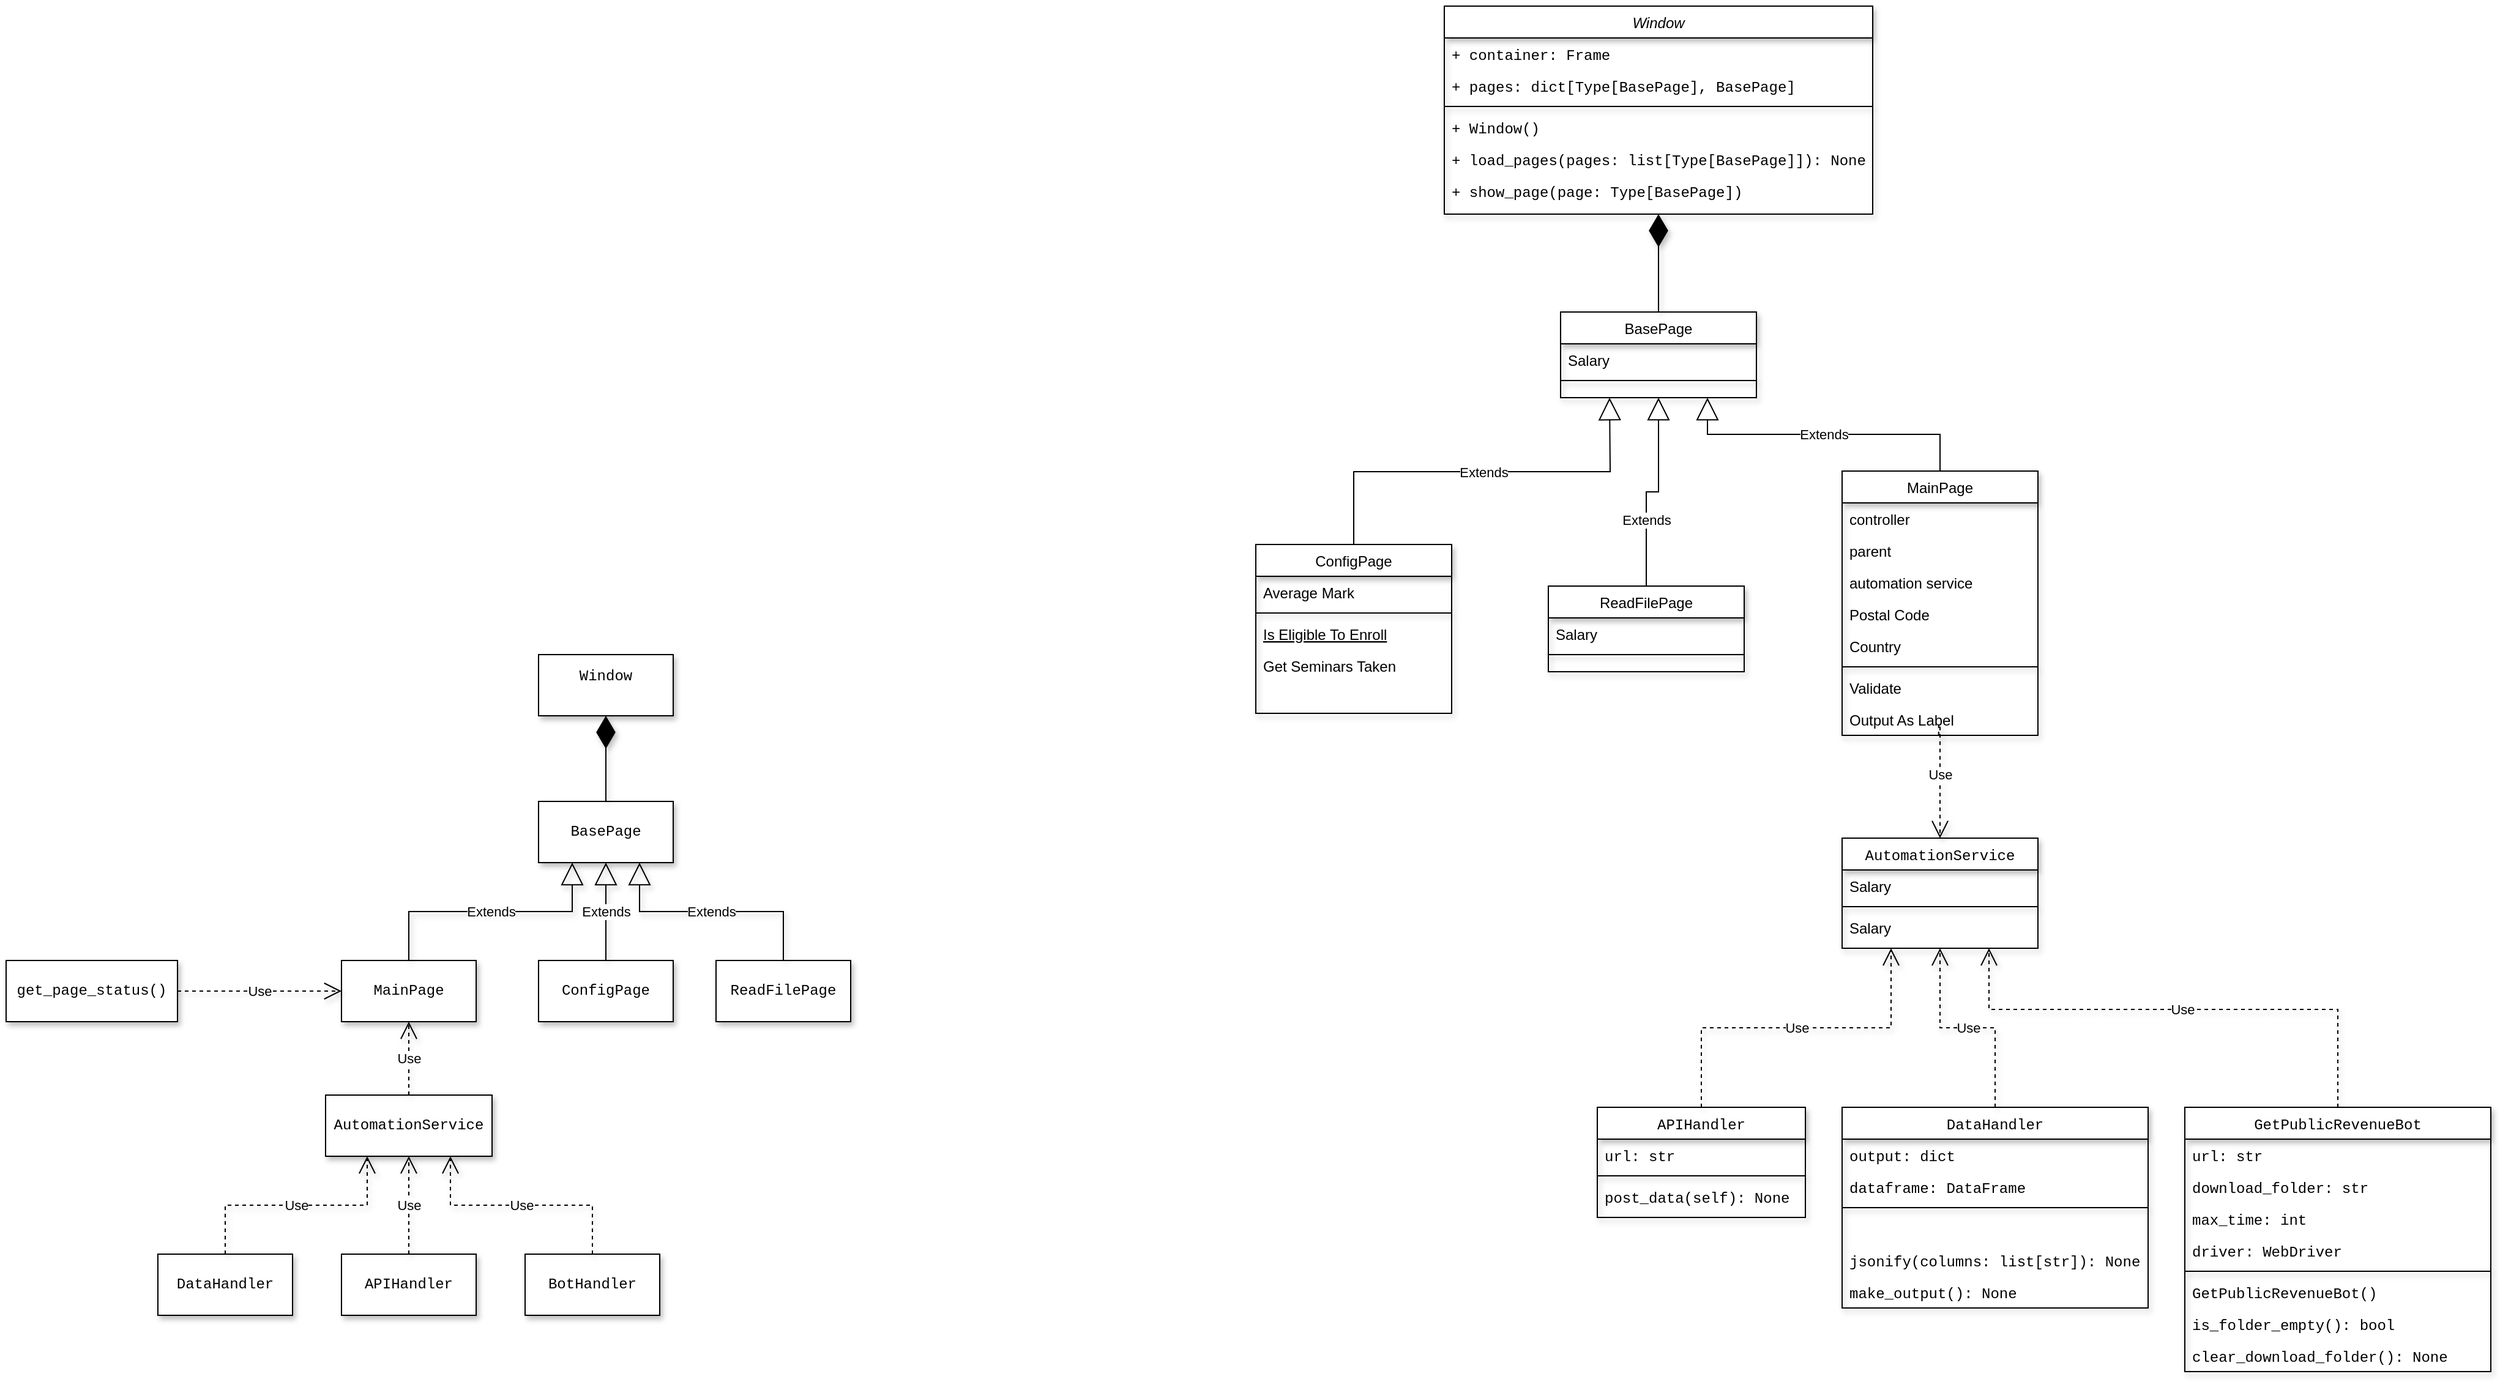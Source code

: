 <mxfile version="24.7.16">
  <diagram id="C5RBs43oDa-KdzZeNtuy" name="Page-1">
    <mxGraphModel dx="1433" dy="785" grid="1" gridSize="10" guides="1" tooltips="1" connect="1" arrows="1" fold="1" page="1" pageScale="1" pageWidth="827" pageHeight="1169" math="0" shadow="0">
      <root>
        <mxCell id="WIyWlLk6GJQsqaUBKTNV-0" />
        <mxCell id="WIyWlLk6GJQsqaUBKTNV-1" parent="WIyWlLk6GJQsqaUBKTNV-0" />
        <mxCell id="zkfFHV4jXpPFQw0GAbJ--0" value="Window" style="swimlane;fontStyle=2;align=center;verticalAlign=top;childLayout=stackLayout;horizontal=1;startSize=26;horizontalStack=0;resizeParent=1;resizeLast=0;collapsible=1;marginBottom=0;rounded=0;shadow=1;strokeWidth=1;" parent="WIyWlLk6GJQsqaUBKTNV-1" vertex="1">
          <mxGeometry x="1235" y="410" width="350" height="170" as="geometry">
            <mxRectangle x="230" y="140" width="160" height="26" as="alternateBounds" />
          </mxGeometry>
        </mxCell>
        <mxCell id="zkfFHV4jXpPFQw0GAbJ--1" value="+ container: Frame" style="text;align=left;verticalAlign=top;spacingLeft=4;spacingRight=4;overflow=hidden;rotatable=0;points=[[0,0.5],[1,0.5]];portConstraint=eastwest;fontFamily=Courier New;shadow=1;" parent="zkfFHV4jXpPFQw0GAbJ--0" vertex="1">
          <mxGeometry y="26" width="350" height="26" as="geometry" />
        </mxCell>
        <mxCell id="g-zU0oQT_0GEfk-_0RB5-38" value="+ pages: dict[Type[BasePage], BasePage]" style="text;align=left;verticalAlign=top;spacingLeft=4;spacingRight=4;overflow=hidden;rotatable=0;points=[[0,0.5],[1,0.5]];portConstraint=eastwest;fontFamily=Courier New;shadow=1;" parent="zkfFHV4jXpPFQw0GAbJ--0" vertex="1">
          <mxGeometry y="52" width="350" height="26" as="geometry" />
        </mxCell>
        <mxCell id="zkfFHV4jXpPFQw0GAbJ--4" value="" style="line;html=1;strokeWidth=1;align=left;verticalAlign=middle;spacingTop=-1;spacingLeft=3;spacingRight=3;rotatable=0;labelPosition=right;points=[];portConstraint=eastwest;shadow=1;" parent="zkfFHV4jXpPFQw0GAbJ--0" vertex="1">
          <mxGeometry y="78" width="350" height="8" as="geometry" />
        </mxCell>
        <mxCell id="zkfFHV4jXpPFQw0GAbJ--5" value="+ Window()" style="text;align=left;verticalAlign=top;spacingLeft=4;spacingRight=4;overflow=hidden;rotatable=0;points=[[0,0.5],[1,0.5]];portConstraint=eastwest;fontFamily=Courier New;shadow=1;" parent="zkfFHV4jXpPFQw0GAbJ--0" vertex="1">
          <mxGeometry y="86" width="350" height="26" as="geometry" />
        </mxCell>
        <mxCell id="QHscMvE9-RnjpSWjxgZC-1" value="+ load_pages(pages: list[Type[BasePage]]): None" style="text;align=left;verticalAlign=top;spacingLeft=4;spacingRight=4;overflow=hidden;rotatable=0;points=[[0,0.5],[1,0.5]];portConstraint=eastwest;fontFamily=Courier New;shadow=1;" parent="zkfFHV4jXpPFQw0GAbJ--0" vertex="1">
          <mxGeometry y="112" width="350" height="26" as="geometry" />
        </mxCell>
        <mxCell id="QHscMvE9-RnjpSWjxgZC-0" value="+ show_page(page: Type[BasePage])" style="text;align=left;verticalAlign=top;spacingLeft=4;spacingRight=4;overflow=hidden;rotatable=0;points=[[0,0.5],[1,0.5]];portConstraint=eastwest;fontFamily=Courier New;shadow=1;" parent="zkfFHV4jXpPFQw0GAbJ--0" vertex="1">
          <mxGeometry y="138" width="350" height="26" as="geometry" />
        </mxCell>
        <mxCell id="zkfFHV4jXpPFQw0GAbJ--6" value="ConfigPage" style="swimlane;fontStyle=0;align=center;verticalAlign=top;childLayout=stackLayout;horizontal=1;startSize=26;horizontalStack=0;resizeParent=1;resizeLast=0;collapsible=1;marginBottom=0;rounded=0;shadow=1;strokeWidth=1;" parent="WIyWlLk6GJQsqaUBKTNV-1" vertex="1">
          <mxGeometry x="1081" y="850" width="160" height="138" as="geometry">
            <mxRectangle x="130" y="380" width="160" height="26" as="alternateBounds" />
          </mxGeometry>
        </mxCell>
        <mxCell id="zkfFHV4jXpPFQw0GAbJ--8" value="Average Mark" style="text;align=left;verticalAlign=top;spacingLeft=4;spacingRight=4;overflow=hidden;rotatable=0;points=[[0,0.5],[1,0.5]];portConstraint=eastwest;rounded=0;shadow=1;html=0;" parent="zkfFHV4jXpPFQw0GAbJ--6" vertex="1">
          <mxGeometry y="26" width="160" height="26" as="geometry" />
        </mxCell>
        <mxCell id="zkfFHV4jXpPFQw0GAbJ--9" value="" style="line;html=1;strokeWidth=1;align=left;verticalAlign=middle;spacingTop=-1;spacingLeft=3;spacingRight=3;rotatable=0;labelPosition=right;points=[];portConstraint=eastwest;shadow=1;" parent="zkfFHV4jXpPFQw0GAbJ--6" vertex="1">
          <mxGeometry y="52" width="160" height="8" as="geometry" />
        </mxCell>
        <mxCell id="zkfFHV4jXpPFQw0GAbJ--10" value="Is Eligible To Enroll" style="text;align=left;verticalAlign=top;spacingLeft=4;spacingRight=4;overflow=hidden;rotatable=0;points=[[0,0.5],[1,0.5]];portConstraint=eastwest;fontStyle=4;shadow=1;" parent="zkfFHV4jXpPFQw0GAbJ--6" vertex="1">
          <mxGeometry y="60" width="160" height="26" as="geometry" />
        </mxCell>
        <mxCell id="zkfFHV4jXpPFQw0GAbJ--11" value="Get Seminars Taken" style="text;align=left;verticalAlign=top;spacingLeft=4;spacingRight=4;overflow=hidden;rotatable=0;points=[[0,0.5],[1,0.5]];portConstraint=eastwest;shadow=1;" parent="zkfFHV4jXpPFQw0GAbJ--6" vertex="1">
          <mxGeometry y="86" width="160" height="26" as="geometry" />
        </mxCell>
        <mxCell id="zkfFHV4jXpPFQw0GAbJ--13" value="ReadFilePage" style="swimlane;fontStyle=0;align=center;verticalAlign=top;childLayout=stackLayout;horizontal=1;startSize=26;horizontalStack=0;resizeParent=1;resizeLast=0;collapsible=1;marginBottom=0;rounded=0;shadow=1;strokeWidth=1;" parent="WIyWlLk6GJQsqaUBKTNV-1" vertex="1">
          <mxGeometry x="1320" y="884" width="160" height="70" as="geometry">
            <mxRectangle x="340" y="380" width="170" height="26" as="alternateBounds" />
          </mxGeometry>
        </mxCell>
        <mxCell id="zkfFHV4jXpPFQw0GAbJ--14" value="Salary" style="text;align=left;verticalAlign=top;spacingLeft=4;spacingRight=4;overflow=hidden;rotatable=0;points=[[0,0.5],[1,0.5]];portConstraint=eastwest;shadow=1;" parent="zkfFHV4jXpPFQw0GAbJ--13" vertex="1">
          <mxGeometry y="26" width="160" height="26" as="geometry" />
        </mxCell>
        <mxCell id="zkfFHV4jXpPFQw0GAbJ--15" value="" style="line;html=1;strokeWidth=1;align=left;verticalAlign=middle;spacingTop=-1;spacingLeft=3;spacingRight=3;rotatable=0;labelPosition=right;points=[];portConstraint=eastwest;shadow=1;" parent="zkfFHV4jXpPFQw0GAbJ--13" vertex="1">
          <mxGeometry y="52" width="160" height="8" as="geometry" />
        </mxCell>
        <mxCell id="zkfFHV4jXpPFQw0GAbJ--17" value="MainPage" style="swimlane;fontStyle=0;align=center;verticalAlign=top;childLayout=stackLayout;horizontal=1;startSize=26;horizontalStack=0;resizeParent=1;resizeLast=0;collapsible=1;marginBottom=0;rounded=0;shadow=1;strokeWidth=1;" parent="WIyWlLk6GJQsqaUBKTNV-1" vertex="1">
          <mxGeometry x="1560" y="790" width="160" height="216" as="geometry">
            <mxRectangle x="550" y="140" width="160" height="26" as="alternateBounds" />
          </mxGeometry>
        </mxCell>
        <mxCell id="zkfFHV4jXpPFQw0GAbJ--18" value="controller" style="text;align=left;verticalAlign=top;spacingLeft=4;spacingRight=4;overflow=hidden;rotatable=0;points=[[0,0.5],[1,0.5]];portConstraint=eastwest;shadow=1;" parent="zkfFHV4jXpPFQw0GAbJ--17" vertex="1">
          <mxGeometry y="26" width="160" height="26" as="geometry" />
        </mxCell>
        <mxCell id="zkfFHV4jXpPFQw0GAbJ--19" value="parent" style="text;align=left;verticalAlign=top;spacingLeft=4;spacingRight=4;overflow=hidden;rotatable=0;points=[[0,0.5],[1,0.5]];portConstraint=eastwest;rounded=0;shadow=1;html=0;" parent="zkfFHV4jXpPFQw0GAbJ--17" vertex="1">
          <mxGeometry y="52" width="160" height="26" as="geometry" />
        </mxCell>
        <mxCell id="zkfFHV4jXpPFQw0GAbJ--20" value="automation service" style="text;align=left;verticalAlign=top;spacingLeft=4;spacingRight=4;overflow=hidden;rotatable=0;points=[[0,0.5],[1,0.5]];portConstraint=eastwest;rounded=0;shadow=1;html=0;" parent="zkfFHV4jXpPFQw0GAbJ--17" vertex="1">
          <mxGeometry y="78" width="160" height="26" as="geometry" />
        </mxCell>
        <mxCell id="zkfFHV4jXpPFQw0GAbJ--21" value="Postal Code" style="text;align=left;verticalAlign=top;spacingLeft=4;spacingRight=4;overflow=hidden;rotatable=0;points=[[0,0.5],[1,0.5]];portConstraint=eastwest;rounded=0;shadow=1;html=0;" parent="zkfFHV4jXpPFQw0GAbJ--17" vertex="1">
          <mxGeometry y="104" width="160" height="26" as="geometry" />
        </mxCell>
        <mxCell id="zkfFHV4jXpPFQw0GAbJ--22" value="Country" style="text;align=left;verticalAlign=top;spacingLeft=4;spacingRight=4;overflow=hidden;rotatable=0;points=[[0,0.5],[1,0.5]];portConstraint=eastwest;rounded=0;shadow=1;html=0;" parent="zkfFHV4jXpPFQw0GAbJ--17" vertex="1">
          <mxGeometry y="130" width="160" height="26" as="geometry" />
        </mxCell>
        <mxCell id="zkfFHV4jXpPFQw0GAbJ--23" value="" style="line;html=1;strokeWidth=1;align=left;verticalAlign=middle;spacingTop=-1;spacingLeft=3;spacingRight=3;rotatable=0;labelPosition=right;points=[];portConstraint=eastwest;shadow=1;" parent="zkfFHV4jXpPFQw0GAbJ--17" vertex="1">
          <mxGeometry y="156" width="160" height="8" as="geometry" />
        </mxCell>
        <mxCell id="zkfFHV4jXpPFQw0GAbJ--24" value="Validate" style="text;align=left;verticalAlign=top;spacingLeft=4;spacingRight=4;overflow=hidden;rotatable=0;points=[[0,0.5],[1,0.5]];portConstraint=eastwest;shadow=1;" parent="zkfFHV4jXpPFQw0GAbJ--17" vertex="1">
          <mxGeometry y="164" width="160" height="26" as="geometry" />
        </mxCell>
        <mxCell id="zkfFHV4jXpPFQw0GAbJ--25" value="Output As Label" style="text;align=left;verticalAlign=top;spacingLeft=4;spacingRight=4;overflow=hidden;rotatable=0;points=[[0,0.5],[1,0.5]];portConstraint=eastwest;shadow=1;" parent="zkfFHV4jXpPFQw0GAbJ--17" vertex="1">
          <mxGeometry y="190" width="160" height="26" as="geometry" />
        </mxCell>
        <mxCell id="QHscMvE9-RnjpSWjxgZC-2" value="AutomationService" style="swimlane;fontStyle=0;align=center;verticalAlign=top;childLayout=stackLayout;horizontal=1;startSize=26;horizontalStack=0;resizeParent=1;resizeLast=0;collapsible=1;marginBottom=0;rounded=0;shadow=1;strokeWidth=1;fontFamily=Courier New;" parent="WIyWlLk6GJQsqaUBKTNV-1" vertex="1">
          <mxGeometry x="1560" y="1090" width="160" height="90" as="geometry">
            <mxRectangle x="340" y="380" width="170" height="26" as="alternateBounds" />
          </mxGeometry>
        </mxCell>
        <mxCell id="QHscMvE9-RnjpSWjxgZC-3" value="Salary" style="text;align=left;verticalAlign=top;spacingLeft=4;spacingRight=4;overflow=hidden;rotatable=0;points=[[0,0.5],[1,0.5]];portConstraint=eastwest;shadow=1;" parent="QHscMvE9-RnjpSWjxgZC-2" vertex="1">
          <mxGeometry y="26" width="160" height="26" as="geometry" />
        </mxCell>
        <mxCell id="QHscMvE9-RnjpSWjxgZC-4" value="" style="line;html=1;strokeWidth=1;align=left;verticalAlign=middle;spacingTop=-1;spacingLeft=3;spacingRight=3;rotatable=0;labelPosition=right;points=[];portConstraint=eastwest;shadow=1;" parent="QHscMvE9-RnjpSWjxgZC-2" vertex="1">
          <mxGeometry y="52" width="160" height="8" as="geometry" />
        </mxCell>
        <mxCell id="g-zU0oQT_0GEfk-_0RB5-23" value="Salary" style="text;align=left;verticalAlign=top;spacingLeft=4;spacingRight=4;overflow=hidden;rotatable=0;points=[[0,0.5],[1,0.5]];portConstraint=eastwest;shadow=1;" parent="QHscMvE9-RnjpSWjxgZC-2" vertex="1">
          <mxGeometry y="60" width="160" height="26" as="geometry" />
        </mxCell>
        <mxCell id="QHscMvE9-RnjpSWjxgZC-6" value="DataHandler" style="swimlane;fontStyle=0;align=center;verticalAlign=top;childLayout=stackLayout;horizontal=1;startSize=26;horizontalStack=0;resizeParent=1;resizeLast=0;collapsible=1;marginBottom=0;rounded=0;shadow=1;strokeWidth=1;fontFamily=Courier New;" parent="WIyWlLk6GJQsqaUBKTNV-1" vertex="1">
          <mxGeometry x="1560" y="1310" width="250" height="164" as="geometry">
            <mxRectangle x="550" y="140" width="160" height="26" as="alternateBounds" />
          </mxGeometry>
        </mxCell>
        <mxCell id="QHscMvE9-RnjpSWjxgZC-7" value="output: dict" style="text;align=left;verticalAlign=top;spacingLeft=4;spacingRight=4;overflow=hidden;rotatable=0;points=[[0,0.5],[1,0.5]];portConstraint=eastwest;fontFamily=Courier New;shadow=1;" parent="QHscMvE9-RnjpSWjxgZC-6" vertex="1">
          <mxGeometry y="26" width="250" height="26" as="geometry" />
        </mxCell>
        <mxCell id="QHscMvE9-RnjpSWjxgZC-8" value="dataframe: DataFrame" style="text;align=left;verticalAlign=top;spacingLeft=4;spacingRight=4;overflow=hidden;rotatable=0;points=[[0,0.5],[1,0.5]];portConstraint=eastwest;rounded=0;shadow=1;html=0;fontFamily=Courier New;" parent="QHscMvE9-RnjpSWjxgZC-6" vertex="1">
          <mxGeometry y="52" width="250" height="26" as="geometry" />
        </mxCell>
        <mxCell id="QHscMvE9-RnjpSWjxgZC-12" value="" style="line;html=1;strokeWidth=1;align=left;verticalAlign=middle;spacingTop=-1;spacingLeft=3;spacingRight=3;rotatable=0;labelPosition=right;points=[];portConstraint=eastwest;shadow=1;" parent="QHscMvE9-RnjpSWjxgZC-6" vertex="1">
          <mxGeometry y="78" width="250" height="8" as="geometry" />
        </mxCell>
        <mxCell id="g-zU0oQT_0GEfk-_0RB5-37" style="text;align=left;verticalAlign=top;spacingLeft=4;spacingRight=4;overflow=hidden;rotatable=0;points=[[0,0.5],[1,0.5]];portConstraint=eastwest;fontFamily=Courier New;shadow=1;" parent="QHscMvE9-RnjpSWjxgZC-6" vertex="1">
          <mxGeometry y="86" width="250" height="26" as="geometry" />
        </mxCell>
        <mxCell id="QHscMvE9-RnjpSWjxgZC-13" value="jsonify(columns: list[str]): None" style="text;align=left;verticalAlign=top;spacingLeft=4;spacingRight=4;overflow=hidden;rotatable=0;points=[[0,0.5],[1,0.5]];portConstraint=eastwest;fontFamily=Courier New;shadow=1;" parent="QHscMvE9-RnjpSWjxgZC-6" vertex="1">
          <mxGeometry y="112" width="250" height="26" as="geometry" />
        </mxCell>
        <mxCell id="QHscMvE9-RnjpSWjxgZC-14" value="make_output(): None" style="text;align=left;verticalAlign=top;spacingLeft=4;spacingRight=4;overflow=hidden;rotatable=0;points=[[0,0.5],[1,0.5]];portConstraint=eastwest;fontFamily=Courier New;shadow=1;" parent="QHscMvE9-RnjpSWjxgZC-6" vertex="1">
          <mxGeometry y="138" width="250" height="26" as="geometry" />
        </mxCell>
        <mxCell id="QHscMvE9-RnjpSWjxgZC-15" value="APIHandler" style="swimlane;fontStyle=0;align=center;verticalAlign=top;childLayout=stackLayout;horizontal=1;startSize=26;horizontalStack=0;resizeParent=1;resizeLast=0;collapsible=1;marginBottom=0;rounded=0;shadow=1;strokeWidth=1;fontFamily=Courier New;" parent="WIyWlLk6GJQsqaUBKTNV-1" vertex="1">
          <mxGeometry x="1360" y="1310" width="170" height="90" as="geometry">
            <mxRectangle x="550" y="140" width="160" height="26" as="alternateBounds" />
          </mxGeometry>
        </mxCell>
        <mxCell id="QHscMvE9-RnjpSWjxgZC-16" value="url: str    " style="text;align=left;verticalAlign=top;spacingLeft=4;spacingRight=4;overflow=hidden;rotatable=0;points=[[0,0.5],[1,0.5]];portConstraint=eastwest;fontFamily=Courier New;shadow=1;" parent="QHscMvE9-RnjpSWjxgZC-15" vertex="1">
          <mxGeometry y="26" width="170" height="26" as="geometry" />
        </mxCell>
        <mxCell id="QHscMvE9-RnjpSWjxgZC-21" value="" style="line;html=1;strokeWidth=1;align=left;verticalAlign=middle;spacingTop=-1;spacingLeft=3;spacingRight=3;rotatable=0;labelPosition=right;points=[];portConstraint=eastwest;shadow=1;" parent="QHscMvE9-RnjpSWjxgZC-15" vertex="1">
          <mxGeometry y="52" width="170" height="8" as="geometry" />
        </mxCell>
        <mxCell id="QHscMvE9-RnjpSWjxgZC-22" value="post_data(self): None" style="text;align=left;verticalAlign=top;spacingLeft=4;spacingRight=4;overflow=hidden;rotatable=0;points=[[0,0.5],[1,0.5]];portConstraint=eastwest;fontFamily=Courier New;shadow=1;" parent="QHscMvE9-RnjpSWjxgZC-15" vertex="1">
          <mxGeometry y="60" width="170" height="26" as="geometry" />
        </mxCell>
        <mxCell id="g-zU0oQT_0GEfk-_0RB5-0" value="Window&lt;div&gt;&lt;br&gt;&lt;/div&gt;" style="html=1;whiteSpace=wrap;fontFamily=Courier New;shadow=1;" parent="WIyWlLk6GJQsqaUBKTNV-1" vertex="1">
          <mxGeometry x="495" y="940" width="110" height="50" as="geometry" />
        </mxCell>
        <mxCell id="g-zU0oQT_0GEfk-_0RB5-2" value="BasePage" style="html=1;whiteSpace=wrap;fontFamily=Courier New;shadow=1;" parent="WIyWlLk6GJQsqaUBKTNV-1" vertex="1">
          <mxGeometry x="495" y="1060" width="110" height="50" as="geometry" />
        </mxCell>
        <mxCell id="g-zU0oQT_0GEfk-_0RB5-4" value="MainPage" style="html=1;whiteSpace=wrap;fontFamily=Courier New;shadow=1;" parent="WIyWlLk6GJQsqaUBKTNV-1" vertex="1">
          <mxGeometry x="334" y="1190" width="110" height="50" as="geometry" />
        </mxCell>
        <mxCell id="g-zU0oQT_0GEfk-_0RB5-5" value="ConfigPage" style="html=1;whiteSpace=wrap;fontFamily=Courier New;shadow=1;" parent="WIyWlLk6GJQsqaUBKTNV-1" vertex="1">
          <mxGeometry x="495" y="1190" width="110" height="50" as="geometry" />
        </mxCell>
        <mxCell id="g-zU0oQT_0GEfk-_0RB5-6" value="ReadFilePage" style="html=1;whiteSpace=wrap;fontFamily=Courier New;shadow=1;" parent="WIyWlLk6GJQsqaUBKTNV-1" vertex="1">
          <mxGeometry x="640" y="1190" width="110" height="50" as="geometry" />
        </mxCell>
        <mxCell id="g-zU0oQT_0GEfk-_0RB5-7" value="Extends" style="endArrow=block;endSize=16;endFill=0;html=1;rounded=0;exitX=0.5;exitY=0;exitDx=0;exitDy=0;entryX=0.25;entryY=1;entryDx=0;entryDy=0;edgeStyle=orthogonalEdgeStyle;shadow=1;" parent="WIyWlLk6GJQsqaUBKTNV-1" source="g-zU0oQT_0GEfk-_0RB5-4" target="g-zU0oQT_0GEfk-_0RB5-2" edge="1">
          <mxGeometry width="160" relative="1" as="geometry">
            <mxPoint x="370" y="1320" as="sourcePoint" />
            <mxPoint x="530" y="1320" as="targetPoint" />
          </mxGeometry>
        </mxCell>
        <mxCell id="g-zU0oQT_0GEfk-_0RB5-8" value="Extends" style="endArrow=block;endSize=16;endFill=0;html=1;rounded=0;exitX=0.5;exitY=0;exitDx=0;exitDy=0;entryX=0.5;entryY=1;entryDx=0;entryDy=0;shadow=1;" parent="WIyWlLk6GJQsqaUBKTNV-1" source="g-zU0oQT_0GEfk-_0RB5-5" target="g-zU0oQT_0GEfk-_0RB5-2" edge="1">
          <mxGeometry width="160" relative="1" as="geometry">
            <mxPoint x="399" y="1200" as="sourcePoint" />
            <mxPoint x="538" y="1120" as="targetPoint" />
          </mxGeometry>
        </mxCell>
        <mxCell id="g-zU0oQT_0GEfk-_0RB5-9" value="Extends" style="endArrow=block;endSize=16;endFill=0;html=1;rounded=0;exitX=0.5;exitY=0;exitDx=0;exitDy=0;entryX=0.75;entryY=1;entryDx=0;entryDy=0;edgeStyle=orthogonalEdgeStyle;shadow=1;" parent="WIyWlLk6GJQsqaUBKTNV-1" source="g-zU0oQT_0GEfk-_0RB5-6" target="g-zU0oQT_0GEfk-_0RB5-2" edge="1">
          <mxGeometry width="160" relative="1" as="geometry">
            <mxPoint x="560" y="1200" as="sourcePoint" />
            <mxPoint x="560" y="1120" as="targetPoint" />
          </mxGeometry>
        </mxCell>
        <mxCell id="g-zU0oQT_0GEfk-_0RB5-10" value="" style="endArrow=diamondThin;endFill=1;endSize=24;html=1;rounded=0;exitX=0.5;exitY=0;exitDx=0;exitDy=0;entryX=0.5;entryY=1;entryDx=0;entryDy=0;shadow=1;" parent="WIyWlLk6GJQsqaUBKTNV-1" source="g-zU0oQT_0GEfk-_0RB5-2" target="g-zU0oQT_0GEfk-_0RB5-0" edge="1">
          <mxGeometry width="160" relative="1" as="geometry">
            <mxPoint x="440" y="1070" as="sourcePoint" />
            <mxPoint x="420" y="1020" as="targetPoint" />
          </mxGeometry>
        </mxCell>
        <mxCell id="g-zU0oQT_0GEfk-_0RB5-11" value="AutomationService" style="html=1;whiteSpace=wrap;fontFamily=Courier New;shadow=1;" parent="WIyWlLk6GJQsqaUBKTNV-1" vertex="1">
          <mxGeometry x="321" y="1300" width="136" height="50" as="geometry" />
        </mxCell>
        <mxCell id="g-zU0oQT_0GEfk-_0RB5-12" value="BotHandler" style="html=1;whiteSpace=wrap;fontFamily=Courier New;shadow=1;" parent="WIyWlLk6GJQsqaUBKTNV-1" vertex="1">
          <mxGeometry x="484" y="1430" width="110" height="50" as="geometry" />
        </mxCell>
        <mxCell id="g-zU0oQT_0GEfk-_0RB5-13" value="DataHandler" style="html=1;whiteSpace=wrap;fontFamily=Courier New;shadow=1;" parent="WIyWlLk6GJQsqaUBKTNV-1" vertex="1">
          <mxGeometry x="184" y="1430" width="110" height="50" as="geometry" />
        </mxCell>
        <mxCell id="g-zU0oQT_0GEfk-_0RB5-14" value="APIHandler" style="html=1;whiteSpace=wrap;fontFamily=Courier New;shadow=1;" parent="WIyWlLk6GJQsqaUBKTNV-1" vertex="1">
          <mxGeometry x="334" y="1430" width="110" height="50" as="geometry" />
        </mxCell>
        <mxCell id="g-zU0oQT_0GEfk-_0RB5-15" value="Use" style="endArrow=open;endSize=12;dashed=1;html=1;rounded=0;exitX=0.5;exitY=0;exitDx=0;exitDy=0;entryX=0.25;entryY=1;entryDx=0;entryDy=0;edgeStyle=orthogonalEdgeStyle;shadow=1;" parent="WIyWlLk6GJQsqaUBKTNV-1" source="g-zU0oQT_0GEfk-_0RB5-13" target="g-zU0oQT_0GEfk-_0RB5-11" edge="1">
          <mxGeometry width="160" relative="1" as="geometry">
            <mxPoint x="284" y="1420" as="sourcePoint" />
            <mxPoint x="444" y="1420" as="targetPoint" />
          </mxGeometry>
        </mxCell>
        <mxCell id="g-zU0oQT_0GEfk-_0RB5-16" value="Use" style="endArrow=open;endSize=12;dashed=1;html=1;rounded=0;exitX=0.5;exitY=0;exitDx=0;exitDy=0;entryX=0.5;entryY=1;entryDx=0;entryDy=0;shadow=1;" parent="WIyWlLk6GJQsqaUBKTNV-1" source="g-zU0oQT_0GEfk-_0RB5-14" target="g-zU0oQT_0GEfk-_0RB5-11" edge="1">
          <mxGeometry width="160" relative="1" as="geometry">
            <mxPoint x="249" y="1440" as="sourcePoint" />
            <mxPoint x="399" y="1360" as="targetPoint" />
          </mxGeometry>
        </mxCell>
        <mxCell id="g-zU0oQT_0GEfk-_0RB5-17" value="Use" style="endArrow=open;endSize=12;dashed=1;html=1;rounded=0;exitX=0.5;exitY=0;exitDx=0;exitDy=0;entryX=0.75;entryY=1;entryDx=0;entryDy=0;edgeStyle=orthogonalEdgeStyle;shadow=1;" parent="WIyWlLk6GJQsqaUBKTNV-1" source="g-zU0oQT_0GEfk-_0RB5-12" target="g-zU0oQT_0GEfk-_0RB5-11" edge="1">
          <mxGeometry width="160" relative="1" as="geometry">
            <mxPoint x="399" y="1440" as="sourcePoint" />
            <mxPoint x="399" y="1360" as="targetPoint" />
          </mxGeometry>
        </mxCell>
        <mxCell id="g-zU0oQT_0GEfk-_0RB5-18" value="Use" style="endArrow=open;endSize=12;dashed=1;html=1;rounded=0;exitX=0.5;exitY=0;exitDx=0;exitDy=0;entryX=0.5;entryY=1;entryDx=0;entryDy=0;shadow=1;" parent="WIyWlLk6GJQsqaUBKTNV-1" source="g-zU0oQT_0GEfk-_0RB5-11" target="g-zU0oQT_0GEfk-_0RB5-4" edge="1">
          <mxGeometry width="160" relative="1" as="geometry">
            <mxPoint x="394.64" y="1350" as="sourcePoint" />
            <mxPoint x="394.64" y="1270" as="targetPoint" />
          </mxGeometry>
        </mxCell>
        <mxCell id="g-zU0oQT_0GEfk-_0RB5-19" value="&lt;div&gt;get_page_status()&lt;/div&gt;" style="html=1;whiteSpace=wrap;fontFamily=Courier New;shadow=1;" parent="WIyWlLk6GJQsqaUBKTNV-1" vertex="1">
          <mxGeometry x="60" y="1190" width="140" height="50" as="geometry" />
        </mxCell>
        <mxCell id="g-zU0oQT_0GEfk-_0RB5-20" value="Use" style="endArrow=open;endSize=12;dashed=1;html=1;rounded=0;exitX=1;exitY=0.5;exitDx=0;exitDy=0;entryX=0;entryY=0.5;entryDx=0;entryDy=0;edgeStyle=orthogonalEdgeStyle;shadow=1;" parent="WIyWlLk6GJQsqaUBKTNV-1" source="g-zU0oQT_0GEfk-_0RB5-19" target="g-zU0oQT_0GEfk-_0RB5-4" edge="1">
          <mxGeometry width="160" relative="1" as="geometry">
            <mxPoint x="249" y="1440" as="sourcePoint" />
            <mxPoint x="365" y="1360" as="targetPoint" />
          </mxGeometry>
        </mxCell>
        <mxCell id="g-zU0oQT_0GEfk-_0RB5-24" value="Use" style="endArrow=open;endSize=12;dashed=1;html=1;rounded=0;exitX=0.5;exitY=0;exitDx=0;exitDy=0;entryX=0.25;entryY=1;entryDx=0;entryDy=0;edgeStyle=orthogonalEdgeStyle;shadow=1;" parent="WIyWlLk6GJQsqaUBKTNV-1" source="QHscMvE9-RnjpSWjxgZC-15" target="QHscMvE9-RnjpSWjxgZC-2" edge="1">
          <mxGeometry width="160" relative="1" as="geometry">
            <mxPoint x="1457" y="1082" as="sourcePoint" />
            <mxPoint x="1570" y="1139" as="targetPoint" />
          </mxGeometry>
        </mxCell>
        <mxCell id="g-zU0oQT_0GEfk-_0RB5-25" value="Use" style="endArrow=open;endSize=12;dashed=1;html=1;rounded=0;entryX=0.5;entryY=1;entryDx=0;entryDy=0;edgeStyle=orthogonalEdgeStyle;exitX=0.5;exitY=0;exitDx=0;exitDy=0;shadow=1;" parent="WIyWlLk6GJQsqaUBKTNV-1" source="QHscMvE9-RnjpSWjxgZC-6" target="QHscMvE9-RnjpSWjxgZC-2" edge="1">
          <mxGeometry width="160" relative="1" as="geometry">
            <mxPoint x="1691" y="1310" as="sourcePoint" />
            <mxPoint x="1610" y="1190" as="targetPoint" />
          </mxGeometry>
        </mxCell>
        <mxCell id="g-zU0oQT_0GEfk-_0RB5-26" value="Use" style="endArrow=open;endSize=12;dashed=1;html=1;rounded=0;entryX=0.75;entryY=1;entryDx=0;entryDy=0;edgeStyle=orthogonalEdgeStyle;exitX=0.5;exitY=0;exitDx=0;exitDy=0;shadow=1;" parent="WIyWlLk6GJQsqaUBKTNV-1" source="g-zU0oQT_0GEfk-_0RB5-27" target="QHscMvE9-RnjpSWjxgZC-2" edge="1">
          <mxGeometry width="160" relative="1" as="geometry">
            <mxPoint x="1860" y="1300" as="sourcePoint" />
            <mxPoint x="1650" y="1190" as="targetPoint" />
            <Array as="points">
              <mxPoint x="1965" y="1230" />
              <mxPoint x="1680" y="1230" />
            </Array>
          </mxGeometry>
        </mxCell>
        <mxCell id="g-zU0oQT_0GEfk-_0RB5-27" value="GetPublicRevenueBot" style="swimlane;fontStyle=0;align=center;verticalAlign=top;childLayout=stackLayout;horizontal=1;startSize=26;horizontalStack=0;resizeParent=1;resizeLast=0;collapsible=1;marginBottom=0;rounded=0;shadow=1;strokeWidth=1;fontFamily=Courier New;" parent="WIyWlLk6GJQsqaUBKTNV-1" vertex="1">
          <mxGeometry x="1840" y="1310" width="250" height="216" as="geometry">
            <mxRectangle x="550" y="140" width="160" height="26" as="alternateBounds" />
          </mxGeometry>
        </mxCell>
        <mxCell id="g-zU0oQT_0GEfk-_0RB5-28" value="url: str" style="text;align=left;verticalAlign=top;spacingLeft=4;spacingRight=4;overflow=hidden;rotatable=0;points=[[0,0.5],[1,0.5]];portConstraint=eastwest;fontFamily=Courier New;shadow=1;" parent="g-zU0oQT_0GEfk-_0RB5-27" vertex="1">
          <mxGeometry y="26" width="250" height="26" as="geometry" />
        </mxCell>
        <mxCell id="g-zU0oQT_0GEfk-_0RB5-29" value="download_folder: str" style="text;align=left;verticalAlign=top;spacingLeft=4;spacingRight=4;overflow=hidden;rotatable=0;points=[[0,0.5],[1,0.5]];portConstraint=eastwest;rounded=0;shadow=1;html=0;fontFamily=Courier New;" parent="g-zU0oQT_0GEfk-_0RB5-27" vertex="1">
          <mxGeometry y="52" width="250" height="26" as="geometry" />
        </mxCell>
        <mxCell id="g-zU0oQT_0GEfk-_0RB5-34" value="max_time: int" style="text;align=left;verticalAlign=top;spacingLeft=4;spacingRight=4;overflow=hidden;rotatable=0;points=[[0,0.5],[1,0.5]];portConstraint=eastwest;rounded=0;shadow=1;html=0;fontFamily=Courier New;" parent="g-zU0oQT_0GEfk-_0RB5-27" vertex="1">
          <mxGeometry y="78" width="250" height="26" as="geometry" />
        </mxCell>
        <mxCell id="g-zU0oQT_0GEfk-_0RB5-35" value="driver: WebDriver" style="text;align=left;verticalAlign=top;spacingLeft=4;spacingRight=4;overflow=hidden;rotatable=0;points=[[0,0.5],[1,0.5]];portConstraint=eastwest;rounded=0;shadow=1;html=0;fontFamily=Courier New;" parent="g-zU0oQT_0GEfk-_0RB5-27" vertex="1">
          <mxGeometry y="104" width="250" height="26" as="geometry" />
        </mxCell>
        <mxCell id="g-zU0oQT_0GEfk-_0RB5-30" value="" style="line;html=1;strokeWidth=1;align=left;verticalAlign=middle;spacingTop=-1;spacingLeft=3;spacingRight=3;rotatable=0;labelPosition=right;points=[];portConstraint=eastwest;shadow=1;" parent="g-zU0oQT_0GEfk-_0RB5-27" vertex="1">
          <mxGeometry y="130" width="250" height="8" as="geometry" />
        </mxCell>
        <mxCell id="g-zU0oQT_0GEfk-_0RB5-36" value="GetPublicRevenueBot()" style="text;align=left;verticalAlign=top;spacingLeft=4;spacingRight=4;overflow=hidden;rotatable=0;points=[[0,0.5],[1,0.5]];portConstraint=eastwest;fontFamily=Courier New;shadow=1;" parent="g-zU0oQT_0GEfk-_0RB5-27" vertex="1">
          <mxGeometry y="138" width="250" height="26" as="geometry" />
        </mxCell>
        <mxCell id="g-zU0oQT_0GEfk-_0RB5-31" value="is_folder_empty(): bool" style="text;align=left;verticalAlign=top;spacingLeft=4;spacingRight=4;overflow=hidden;rotatable=0;points=[[0,0.5],[1,0.5]];portConstraint=eastwest;fontFamily=Courier New;shadow=1;" parent="g-zU0oQT_0GEfk-_0RB5-27" vertex="1">
          <mxGeometry y="164" width="250" height="26" as="geometry" />
        </mxCell>
        <mxCell id="g-zU0oQT_0GEfk-_0RB5-32" value="clear_download_folder(): None" style="text;align=left;verticalAlign=top;spacingLeft=4;spacingRight=4;overflow=hidden;rotatable=0;points=[[0,0.5],[1,0.5]];portConstraint=eastwest;fontFamily=Courier New;shadow=1;" parent="g-zU0oQT_0GEfk-_0RB5-27" vertex="1">
          <mxGeometry y="190" width="250" height="26" as="geometry" />
        </mxCell>
        <mxCell id="g-zU0oQT_0GEfk-_0RB5-39" value="Use" style="endArrow=open;endSize=12;dashed=1;html=1;rounded=0;entryX=0.5;entryY=0;entryDx=0;entryDy=0;edgeStyle=orthogonalEdgeStyle;exitX=0.493;exitY=1;exitDx=0;exitDy=0;exitPerimeter=0;shadow=1;" parent="WIyWlLk6GJQsqaUBKTNV-1" source="zkfFHV4jXpPFQw0GAbJ--25" target="QHscMvE9-RnjpSWjxgZC-2" edge="1">
          <mxGeometry width="160" relative="1" as="geometry">
            <mxPoint x="1637" y="1030" as="sourcePoint" />
            <mxPoint x="1690" y="1190" as="targetPoint" />
            <Array as="points">
              <mxPoint x="1640" y="997" />
            </Array>
          </mxGeometry>
        </mxCell>
        <mxCell id="g-zU0oQT_0GEfk-_0RB5-41" value="BasePage" style="swimlane;fontStyle=0;align=center;verticalAlign=top;childLayout=stackLayout;horizontal=1;startSize=26;horizontalStack=0;resizeParent=1;resizeLast=0;collapsible=1;marginBottom=0;rounded=0;shadow=1;strokeWidth=1;" parent="WIyWlLk6GJQsqaUBKTNV-1" vertex="1">
          <mxGeometry x="1330" y="660" width="160" height="70" as="geometry">
            <mxRectangle x="340" y="380" width="170" height="26" as="alternateBounds" />
          </mxGeometry>
        </mxCell>
        <mxCell id="g-zU0oQT_0GEfk-_0RB5-42" value="Salary" style="text;align=left;verticalAlign=top;spacingLeft=4;spacingRight=4;overflow=hidden;rotatable=0;points=[[0,0.5],[1,0.5]];portConstraint=eastwest;shadow=1;" parent="g-zU0oQT_0GEfk-_0RB5-41" vertex="1">
          <mxGeometry y="26" width="160" height="26" as="geometry" />
        </mxCell>
        <mxCell id="g-zU0oQT_0GEfk-_0RB5-43" value="" style="line;html=1;strokeWidth=1;align=left;verticalAlign=middle;spacingTop=-1;spacingLeft=3;spacingRight=3;rotatable=0;labelPosition=right;points=[];portConstraint=eastwest;shadow=1;" parent="g-zU0oQT_0GEfk-_0RB5-41" vertex="1">
          <mxGeometry y="52" width="160" height="8" as="geometry" />
        </mxCell>
        <mxCell id="g-zU0oQT_0GEfk-_0RB5-44" value="Extends" style="endArrow=block;endSize=16;endFill=0;html=1;rounded=0;exitX=0.5;exitY=0;exitDx=0;exitDy=0;edgeStyle=orthogonalEdgeStyle;" parent="WIyWlLk6GJQsqaUBKTNV-1" source="zkfFHV4jXpPFQw0GAbJ--6" edge="1">
          <mxGeometry width="160" relative="1" as="geometry">
            <mxPoint x="1170" y="820" as="sourcePoint" />
            <mxPoint x="1370" y="730" as="targetPoint" />
          </mxGeometry>
        </mxCell>
        <mxCell id="g-zU0oQT_0GEfk-_0RB5-45" value="Extends" style="endArrow=block;endSize=16;endFill=0;html=1;rounded=0;exitX=0.5;exitY=0;exitDx=0;exitDy=0;entryX=0.5;entryY=1;entryDx=0;entryDy=0;edgeStyle=orthogonalEdgeStyle;" parent="WIyWlLk6GJQsqaUBKTNV-1" source="zkfFHV4jXpPFQw0GAbJ--13" target="g-zU0oQT_0GEfk-_0RB5-41" edge="1">
          <mxGeometry x="-0.342" width="160" relative="1" as="geometry">
            <mxPoint x="1171" y="860" as="sourcePoint" />
            <mxPoint x="1380" y="740" as="targetPoint" />
            <mxPoint as="offset" />
          </mxGeometry>
        </mxCell>
        <mxCell id="g-zU0oQT_0GEfk-_0RB5-46" value="Extends" style="endArrow=block;endSize=16;endFill=0;html=1;rounded=0;exitX=0.5;exitY=0;exitDx=0;exitDy=0;entryX=0.75;entryY=1;entryDx=0;entryDy=0;edgeStyle=orthogonalEdgeStyle;" parent="WIyWlLk6GJQsqaUBKTNV-1" source="zkfFHV4jXpPFQw0GAbJ--17" target="g-zU0oQT_0GEfk-_0RB5-41" edge="1">
          <mxGeometry width="160" relative="1" as="geometry">
            <mxPoint x="1410" y="894" as="sourcePoint" />
            <mxPoint x="1420" y="740" as="targetPoint" />
          </mxGeometry>
        </mxCell>
        <mxCell id="g-zU0oQT_0GEfk-_0RB5-47" value="" style="endArrow=diamondThin;endFill=1;endSize=24;html=1;rounded=0;exitX=0.5;exitY=0;exitDx=0;exitDy=0;entryX=0.5;entryY=1;entryDx=0;entryDy=0;shadow=1;" parent="WIyWlLk6GJQsqaUBKTNV-1" source="g-zU0oQT_0GEfk-_0RB5-41" target="zkfFHV4jXpPFQw0GAbJ--0" edge="1">
          <mxGeometry width="160" relative="1" as="geometry">
            <mxPoint x="1230" y="690" as="sourcePoint" />
            <mxPoint x="1230" y="620" as="targetPoint" />
          </mxGeometry>
        </mxCell>
      </root>
    </mxGraphModel>
  </diagram>
</mxfile>
